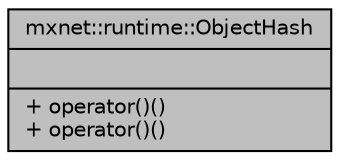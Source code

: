 digraph "mxnet::runtime::ObjectHash"
{
 // LATEX_PDF_SIZE
  edge [fontname="Helvetica",fontsize="10",labelfontname="Helvetica",labelfontsize="10"];
  node [fontname="Helvetica",fontsize="10",shape=record];
  Node1 [label="{mxnet::runtime::ObjectHash\n||+ operator()()\l+ operator()()\l}",height=0.2,width=0.4,color="black", fillcolor="grey75", style="filled", fontcolor="black",tooltip="ObjectRef hash functor."];
}
